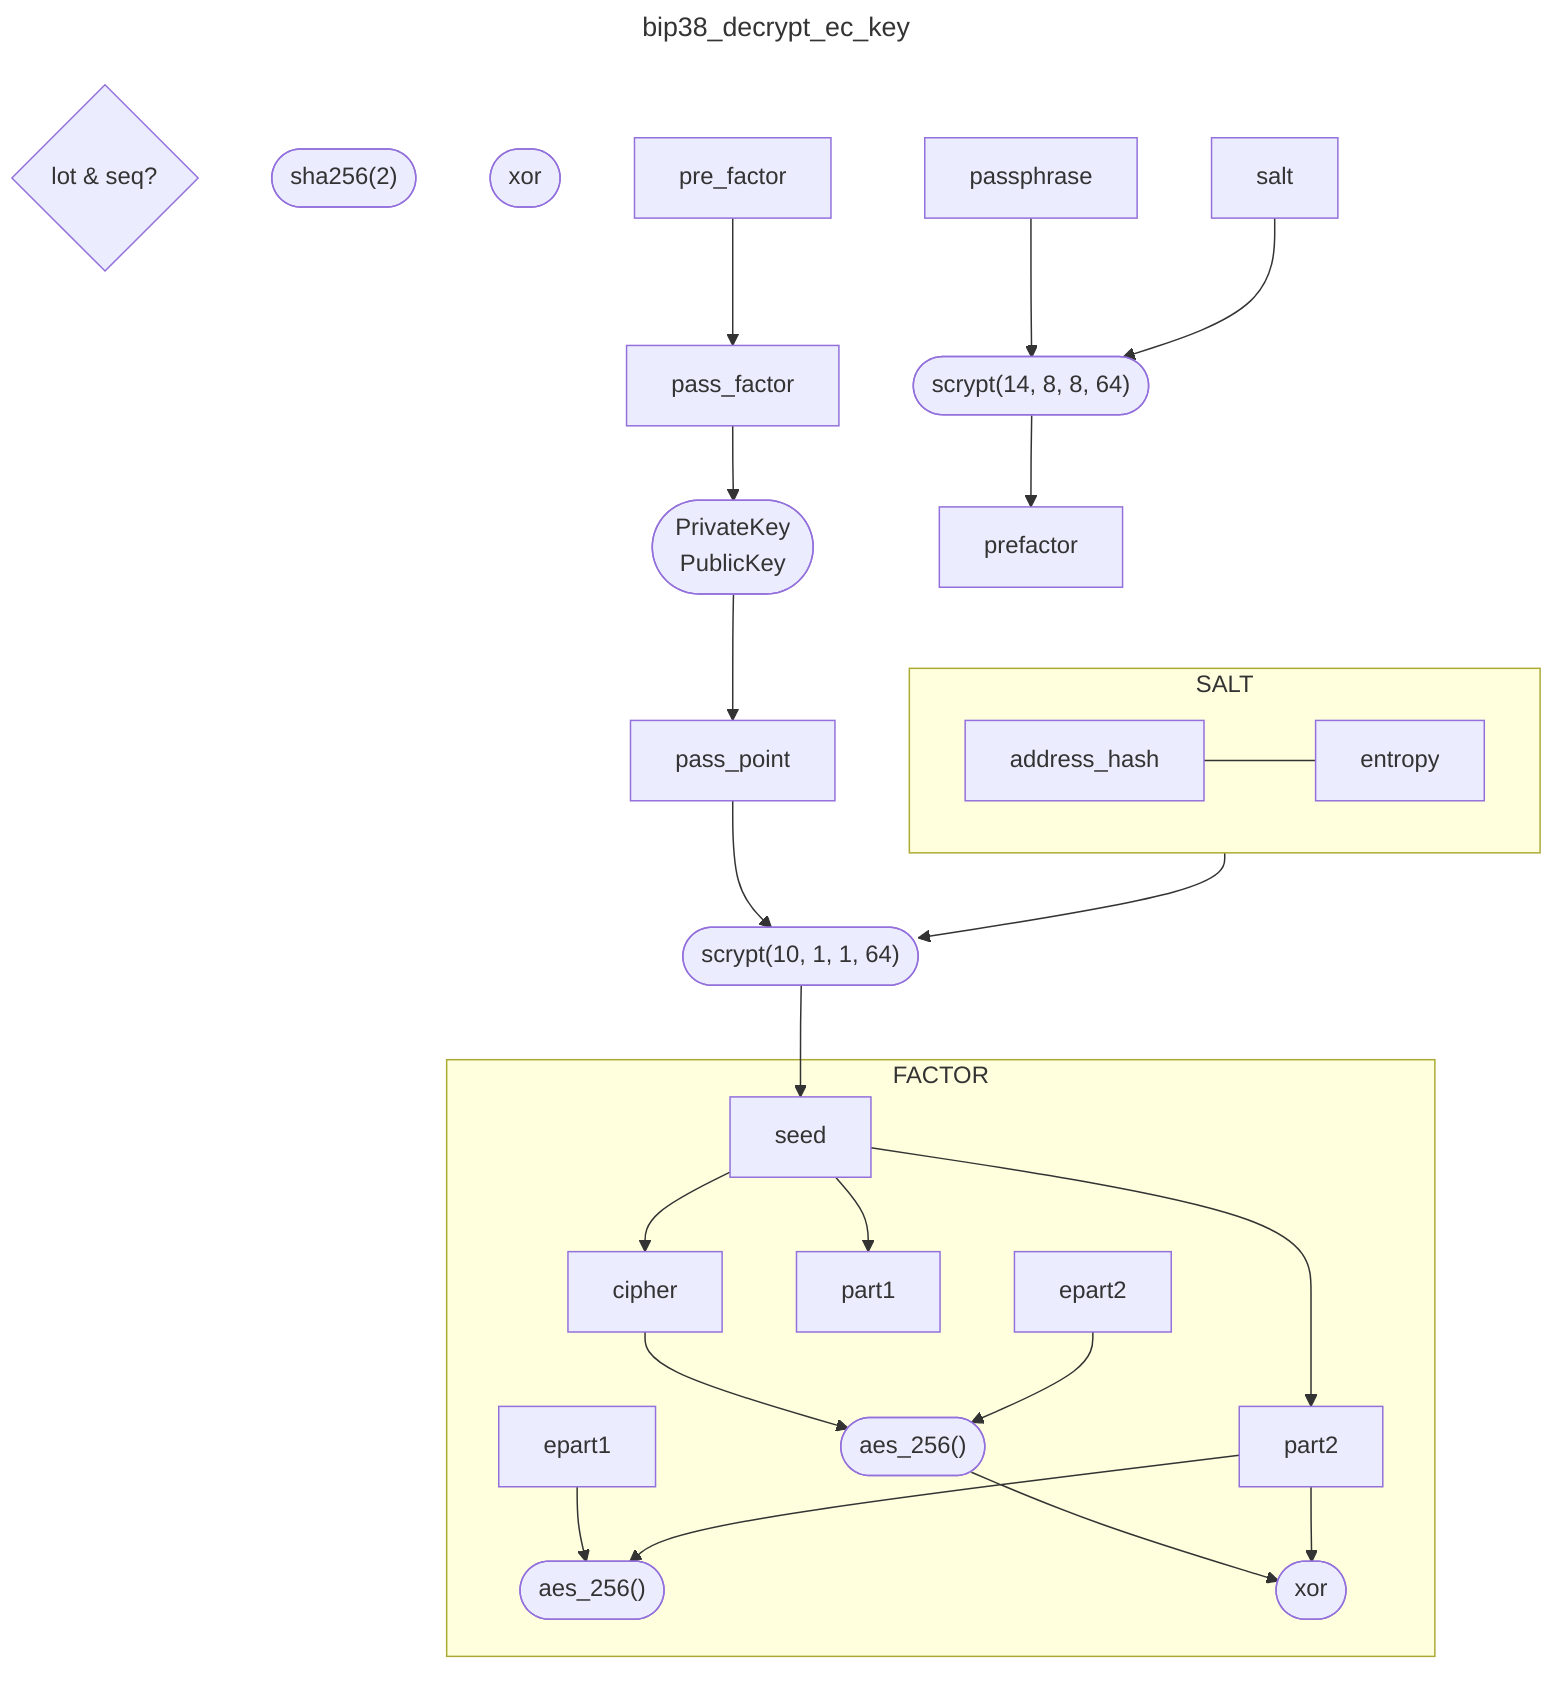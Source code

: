 ---
title: bip38_decrypt_ec_key
---
flowchart TD
    LotSeq{"lot & seq?"}
    S1(["scrypt(14, 8, 8, 64)"])
    S2(["scrypt(10, 1, 1, 64)"])
    Sha256(["sha256(2)"])
    D1(["aes_256()"])
    D2(["aes_256()"])
    X1(["xor"])
    X2(["xor"])
    Private_to_Public(["`
      PrivateKey
      PublicKey
    `"])

    address_hash
    entropy
    epart1
    epart2

    passphrase & salt --> S1 --> prefactor

    %% LotSeq -->|true| pre_factor && entropy --> Sha256
    %% LotSeq -->|false| pre_factor --> pass_factor
    pre_factor --> pass_factor --> Private_to_Public --> pass_point
    subgraph SALT
      direction LR
      address_hash --- entropy
    end
    pass_point & SALT --> S2 --> seed

    subgraph FACTOR
      seed --> part1 & part2 & cipher
      cipher & epart2 --> D2 --> X2
      part2 --> X2
      epart1 & part2 --> D1
      %%  & part1 --> X1
    end